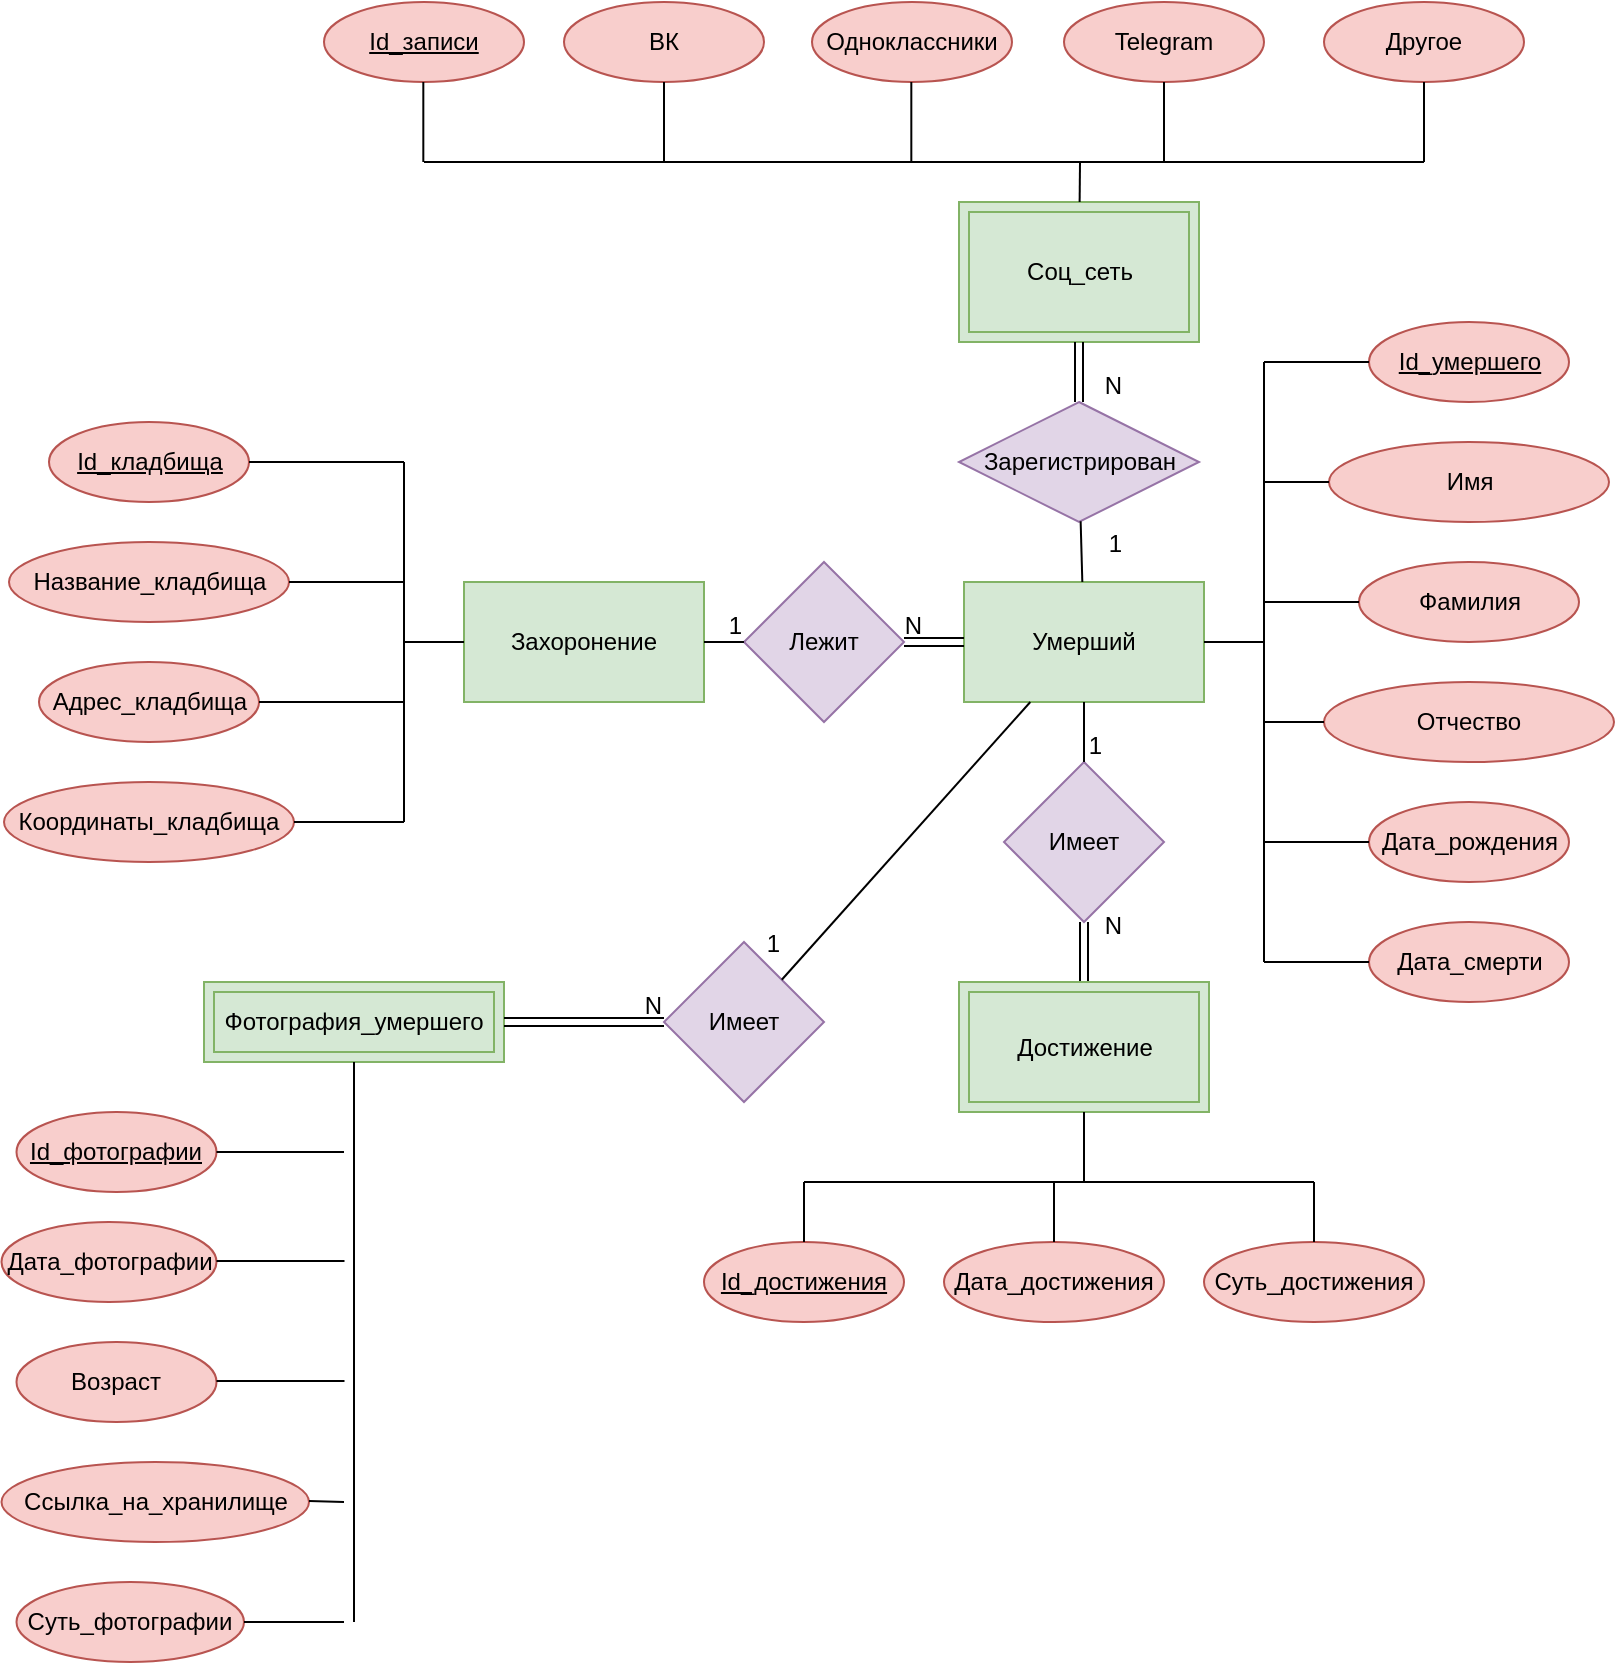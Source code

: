<mxfile version="23.1.7" type="github">
  <diagram id="C5RBs43oDa-KdzZeNtuy" name="Page-1">
    <mxGraphModel dx="1914" dy="1018" grid="1" gridSize="10" guides="1" tooltips="1" connect="1" arrows="1" fold="1" page="1" pageScale="1" pageWidth="827" pageHeight="1169" math="0" shadow="0">
      <root>
        <mxCell id="WIyWlLk6GJQsqaUBKTNV-0" />
        <mxCell id="WIyWlLk6GJQsqaUBKTNV-1" parent="WIyWlLk6GJQsqaUBKTNV-0" />
        <mxCell id="_y8ROTKjc43pW4xKjIb6-0" value="Захоронение" style="rounded=0;whiteSpace=wrap;html=1;fillColor=#d5e8d4;strokeColor=#82b366;" parent="WIyWlLk6GJQsqaUBKTNV-1" vertex="1">
          <mxGeometry x="240" y="400" width="120" height="60" as="geometry" />
        </mxCell>
        <mxCell id="_y8ROTKjc43pW4xKjIb6-1" value="Умерший" style="rounded=0;whiteSpace=wrap;html=1;fillColor=#d5e8d4;strokeColor=#82b366;" parent="WIyWlLk6GJQsqaUBKTNV-1" vertex="1">
          <mxGeometry x="490" y="400" width="120" height="60" as="geometry" />
        </mxCell>
        <mxCell id="_y8ROTKjc43pW4xKjIb6-4" value="Лежит" style="rhombus;whiteSpace=wrap;html=1;fillColor=#e1d5e7;strokeColor=#9673a6;" parent="WIyWlLk6GJQsqaUBKTNV-1" vertex="1">
          <mxGeometry x="380" y="390" width="80" height="80" as="geometry" />
        </mxCell>
        <mxCell id="_y8ROTKjc43pW4xKjIb6-7" value="" style="endArrow=none;html=1;rounded=0;" parent="WIyWlLk6GJQsqaUBKTNV-1" source="_y8ROTKjc43pW4xKjIb6-0" target="_y8ROTKjc43pW4xKjIb6-4" edge="1">
          <mxGeometry relative="1" as="geometry">
            <mxPoint x="340" y="370" as="sourcePoint" />
            <mxPoint x="500" y="370" as="targetPoint" />
          </mxGeometry>
        </mxCell>
        <mxCell id="_y8ROTKjc43pW4xKjIb6-8" value="1" style="resizable=0;html=1;whiteSpace=wrap;align=right;verticalAlign=bottom;" parent="_y8ROTKjc43pW4xKjIb6-7" connectable="0" vertex="1">
          <mxGeometry x="1" relative="1" as="geometry" />
        </mxCell>
        <mxCell id="_y8ROTKjc43pW4xKjIb6-9" value="" style="shape=link;html=1;rounded=0;" parent="WIyWlLk6GJQsqaUBKTNV-1" source="_y8ROTKjc43pW4xKjIb6-1" target="_y8ROTKjc43pW4xKjIb6-4" edge="1">
          <mxGeometry relative="1" as="geometry">
            <mxPoint x="440" y="580" as="sourcePoint" />
            <mxPoint x="600" y="580" as="targetPoint" />
          </mxGeometry>
        </mxCell>
        <mxCell id="_y8ROTKjc43pW4xKjIb6-10" value="N" style="resizable=0;html=1;whiteSpace=wrap;align=right;verticalAlign=bottom;" parent="_y8ROTKjc43pW4xKjIb6-9" connectable="0" vertex="1">
          <mxGeometry x="1" relative="1" as="geometry">
            <mxPoint x="10" as="offset" />
          </mxGeometry>
        </mxCell>
        <mxCell id="_y8ROTKjc43pW4xKjIb6-11" value="Имеет" style="rhombus;whiteSpace=wrap;html=1;fillColor=#e1d5e7;strokeColor=#9673a6;" parent="WIyWlLk6GJQsqaUBKTNV-1" vertex="1">
          <mxGeometry x="510" y="490" width="80" height="80" as="geometry" />
        </mxCell>
        <mxCell id="_y8ROTKjc43pW4xKjIb6-12" value="" style="endArrow=none;html=1;rounded=0;" parent="WIyWlLk6GJQsqaUBKTNV-1" source="_y8ROTKjc43pW4xKjIb6-1" target="_y8ROTKjc43pW4xKjIb6-11" edge="1">
          <mxGeometry relative="1" as="geometry">
            <mxPoint x="440" y="580" as="sourcePoint" />
            <mxPoint x="600" y="580" as="targetPoint" />
          </mxGeometry>
        </mxCell>
        <mxCell id="_y8ROTKjc43pW4xKjIb6-13" value="1" style="resizable=0;html=1;whiteSpace=wrap;align=right;verticalAlign=bottom;" parent="_y8ROTKjc43pW4xKjIb6-12" connectable="0" vertex="1">
          <mxGeometry x="1" relative="1" as="geometry">
            <mxPoint x="10" as="offset" />
          </mxGeometry>
        </mxCell>
        <mxCell id="_y8ROTKjc43pW4xKjIb6-14" value="" style="shape=link;html=1;rounded=0;" parent="WIyWlLk6GJQsqaUBKTNV-1" source="_y8ROTKjc43pW4xKjIb6-19" target="_y8ROTKjc43pW4xKjIb6-11" edge="1">
          <mxGeometry relative="1" as="geometry">
            <mxPoint x="710" y="610" as="sourcePoint" />
            <mxPoint x="540" y="550" as="targetPoint" />
          </mxGeometry>
        </mxCell>
        <mxCell id="_y8ROTKjc43pW4xKjIb6-15" value="N" style="resizable=0;html=1;whiteSpace=wrap;align=right;verticalAlign=bottom;" parent="_y8ROTKjc43pW4xKjIb6-14" connectable="0" vertex="1">
          <mxGeometry x="1" relative="1" as="geometry">
            <mxPoint x="20" y="10" as="offset" />
          </mxGeometry>
        </mxCell>
        <mxCell id="_y8ROTKjc43pW4xKjIb6-19" value="Достижение" style="shape=ext;margin=3;double=1;whiteSpace=wrap;html=1;align=center;fillColor=#d5e8d4;strokeColor=#82b366;" parent="WIyWlLk6GJQsqaUBKTNV-1" vertex="1">
          <mxGeometry x="487.5" y="600" width="125" height="65" as="geometry" />
        </mxCell>
        <mxCell id="_y8ROTKjc43pW4xKjIb6-20" value="Соц_сеть" style="shape=ext;margin=3;double=1;whiteSpace=wrap;html=1;align=center;fillColor=#d5e8d4;strokeColor=#82b366;" parent="WIyWlLk6GJQsqaUBKTNV-1" vertex="1">
          <mxGeometry x="487.5" y="210" width="120" height="70" as="geometry" />
        </mxCell>
        <mxCell id="_y8ROTKjc43pW4xKjIb6-21" value="Зарегистрирован" style="shape=rhombus;perimeter=rhombusPerimeter;whiteSpace=wrap;html=1;align=center;fillColor=#e1d5e7;strokeColor=#9673a6;" parent="WIyWlLk6GJQsqaUBKTNV-1" vertex="1">
          <mxGeometry x="487.5" y="310" width="120" height="60" as="geometry" />
        </mxCell>
        <mxCell id="_y8ROTKjc43pW4xKjIb6-22" value="" style="endArrow=none;html=1;rounded=0;" parent="WIyWlLk6GJQsqaUBKTNV-1" source="_y8ROTKjc43pW4xKjIb6-1" target="_y8ROTKjc43pW4xKjIb6-21" edge="1">
          <mxGeometry relative="1" as="geometry">
            <mxPoint x="450" y="470" as="sourcePoint" />
            <mxPoint x="610" y="470" as="targetPoint" />
          </mxGeometry>
        </mxCell>
        <mxCell id="_y8ROTKjc43pW4xKjIb6-23" value="1" style="resizable=0;html=1;whiteSpace=wrap;align=right;verticalAlign=bottom;" parent="_y8ROTKjc43pW4xKjIb6-22" connectable="0" vertex="1">
          <mxGeometry x="1" relative="1" as="geometry">
            <mxPoint x="22" y="20" as="offset" />
          </mxGeometry>
        </mxCell>
        <mxCell id="_y8ROTKjc43pW4xKjIb6-24" value="" style="shape=link;html=1;rounded=0;" parent="WIyWlLk6GJQsqaUBKTNV-1" source="_y8ROTKjc43pW4xKjIb6-20" target="_y8ROTKjc43pW4xKjIb6-21" edge="1">
          <mxGeometry relative="1" as="geometry">
            <mxPoint x="450" y="470" as="sourcePoint" />
            <mxPoint x="610" y="470" as="targetPoint" />
          </mxGeometry>
        </mxCell>
        <mxCell id="_y8ROTKjc43pW4xKjIb6-25" value="N" style="resizable=0;html=1;whiteSpace=wrap;align=right;verticalAlign=bottom;" parent="_y8ROTKjc43pW4xKjIb6-24" connectable="0" vertex="1">
          <mxGeometry x="1" relative="1" as="geometry">
            <mxPoint x="23" as="offset" />
          </mxGeometry>
        </mxCell>
        <mxCell id="UnBQKw01H8IK-S--k93j-0" value="Id_кладбища" style="ellipse;whiteSpace=wrap;html=1;align=center;fontStyle=4;fillColor=#f8cecc;strokeColor=#b85450;" vertex="1" parent="WIyWlLk6GJQsqaUBKTNV-1">
          <mxGeometry x="32.5" y="320" width="100" height="40" as="geometry" />
        </mxCell>
        <mxCell id="UnBQKw01H8IK-S--k93j-1" value="Название_кладбища" style="ellipse;whiteSpace=wrap;html=1;align=center;fillColor=#f8cecc;strokeColor=#b85450;" vertex="1" parent="WIyWlLk6GJQsqaUBKTNV-1">
          <mxGeometry x="12.5" y="380" width="140" height="40" as="geometry" />
        </mxCell>
        <mxCell id="UnBQKw01H8IK-S--k93j-2" value="Адрес_кладбища" style="ellipse;whiteSpace=wrap;html=1;align=center;fillColor=#f8cecc;strokeColor=#b85450;" vertex="1" parent="WIyWlLk6GJQsqaUBKTNV-1">
          <mxGeometry x="27.5" y="440" width="110" height="40" as="geometry" />
        </mxCell>
        <mxCell id="UnBQKw01H8IK-S--k93j-3" value="Координаты_кладбища" style="ellipse;whiteSpace=wrap;html=1;align=center;fillColor=#f8cecc;strokeColor=#b85450;" vertex="1" parent="WIyWlLk6GJQsqaUBKTNV-1">
          <mxGeometry x="10" y="500" width="145" height="40" as="geometry" />
        </mxCell>
        <mxCell id="UnBQKw01H8IK-S--k93j-6" value="" style="endArrow=none;html=1;rounded=0;" edge="1" parent="WIyWlLk6GJQsqaUBKTNV-1" target="_y8ROTKjc43pW4xKjIb6-0">
          <mxGeometry width="50" height="50" relative="1" as="geometry">
            <mxPoint x="210" y="430" as="sourcePoint" />
            <mxPoint x="500" y="430" as="targetPoint" />
          </mxGeometry>
        </mxCell>
        <mxCell id="UnBQKw01H8IK-S--k93j-7" value="" style="endArrow=none;html=1;rounded=0;" edge="1" parent="WIyWlLk6GJQsqaUBKTNV-1">
          <mxGeometry width="50" height="50" relative="1" as="geometry">
            <mxPoint x="210" y="520" as="sourcePoint" />
            <mxPoint x="210" y="340" as="targetPoint" />
          </mxGeometry>
        </mxCell>
        <mxCell id="UnBQKw01H8IK-S--k93j-8" value="" style="endArrow=none;html=1;rounded=0;" edge="1" parent="WIyWlLk6GJQsqaUBKTNV-1" target="UnBQKw01H8IK-S--k93j-0">
          <mxGeometry width="50" height="50" relative="1" as="geometry">
            <mxPoint x="210" y="340" as="sourcePoint" />
            <mxPoint x="500" y="450" as="targetPoint" />
          </mxGeometry>
        </mxCell>
        <mxCell id="UnBQKw01H8IK-S--k93j-9" value="" style="endArrow=none;html=1;rounded=0;" edge="1" parent="WIyWlLk6GJQsqaUBKTNV-1" target="UnBQKw01H8IK-S--k93j-1">
          <mxGeometry width="50" height="50" relative="1" as="geometry">
            <mxPoint x="210" y="400" as="sourcePoint" />
            <mxPoint x="143" y="350" as="targetPoint" />
          </mxGeometry>
        </mxCell>
        <mxCell id="UnBQKw01H8IK-S--k93j-10" value="" style="endArrow=none;html=1;rounded=0;" edge="1" parent="WIyWlLk6GJQsqaUBKTNV-1" target="UnBQKw01H8IK-S--k93j-2">
          <mxGeometry width="50" height="50" relative="1" as="geometry">
            <mxPoint x="210" y="460" as="sourcePoint" />
            <mxPoint x="163" y="410" as="targetPoint" />
          </mxGeometry>
        </mxCell>
        <mxCell id="UnBQKw01H8IK-S--k93j-11" value="" style="endArrow=none;html=1;rounded=0;" edge="1" parent="WIyWlLk6GJQsqaUBKTNV-1" target="UnBQKw01H8IK-S--k93j-3">
          <mxGeometry width="50" height="50" relative="1" as="geometry">
            <mxPoint x="210" y="520" as="sourcePoint" />
            <mxPoint x="173" y="420" as="targetPoint" />
          </mxGeometry>
        </mxCell>
        <mxCell id="UnBQKw01H8IK-S--k93j-12" value="Id_умершего" style="ellipse;whiteSpace=wrap;html=1;align=center;fontStyle=4;fillColor=#f8cecc;strokeColor=#b85450;" vertex="1" parent="WIyWlLk6GJQsqaUBKTNV-1">
          <mxGeometry x="692.5" y="270" width="100" height="40" as="geometry" />
        </mxCell>
        <mxCell id="UnBQKw01H8IK-S--k93j-13" value="Имя" style="ellipse;whiteSpace=wrap;html=1;align=center;fillColor=#f8cecc;strokeColor=#b85450;" vertex="1" parent="WIyWlLk6GJQsqaUBKTNV-1">
          <mxGeometry x="672.5" y="330" width="140" height="40" as="geometry" />
        </mxCell>
        <mxCell id="UnBQKw01H8IK-S--k93j-14" value="Фамилия" style="ellipse;whiteSpace=wrap;html=1;align=center;fillColor=#f8cecc;strokeColor=#b85450;" vertex="1" parent="WIyWlLk6GJQsqaUBKTNV-1">
          <mxGeometry x="687.5" y="390" width="110" height="40" as="geometry" />
        </mxCell>
        <mxCell id="UnBQKw01H8IK-S--k93j-15" value="Отчество" style="ellipse;whiteSpace=wrap;html=1;align=center;fillColor=#f8cecc;strokeColor=#b85450;" vertex="1" parent="WIyWlLk6GJQsqaUBKTNV-1">
          <mxGeometry x="670" y="450" width="145" height="40" as="geometry" />
        </mxCell>
        <mxCell id="UnBQKw01H8IK-S--k93j-16" value="Дата_рождения" style="ellipse;whiteSpace=wrap;html=1;align=center;fillColor=#f8cecc;strokeColor=#b85450;" vertex="1" parent="WIyWlLk6GJQsqaUBKTNV-1">
          <mxGeometry x="692.5" y="510" width="100" height="40" as="geometry" />
        </mxCell>
        <mxCell id="UnBQKw01H8IK-S--k93j-17" value="Дата_смерти" style="ellipse;whiteSpace=wrap;html=1;align=center;fillColor=#f8cecc;strokeColor=#b85450;" vertex="1" parent="WIyWlLk6GJQsqaUBKTNV-1">
          <mxGeometry x="692.5" y="570" width="100" height="40" as="geometry" />
        </mxCell>
        <mxCell id="UnBQKw01H8IK-S--k93j-19" value="" style="endArrow=none;html=1;rounded=0;" edge="1" parent="WIyWlLk6GJQsqaUBKTNV-1" source="_y8ROTKjc43pW4xKjIb6-1">
          <mxGeometry relative="1" as="geometry">
            <mxPoint x="410" y="400" as="sourcePoint" />
            <mxPoint x="640" y="430" as="targetPoint" />
          </mxGeometry>
        </mxCell>
        <mxCell id="UnBQKw01H8IK-S--k93j-21" value="" style="endArrow=none;html=1;rounded=0;" edge="1" parent="WIyWlLk6GJQsqaUBKTNV-1">
          <mxGeometry relative="1" as="geometry">
            <mxPoint x="640" y="290" as="sourcePoint" />
            <mxPoint x="640" y="590" as="targetPoint" />
          </mxGeometry>
        </mxCell>
        <mxCell id="UnBQKw01H8IK-S--k93j-22" value="" style="endArrow=none;html=1;rounded=0;" edge="1" parent="WIyWlLk6GJQsqaUBKTNV-1" target="UnBQKw01H8IK-S--k93j-12">
          <mxGeometry relative="1" as="geometry">
            <mxPoint x="640" y="290" as="sourcePoint" />
            <mxPoint x="570" y="400" as="targetPoint" />
          </mxGeometry>
        </mxCell>
        <mxCell id="UnBQKw01H8IK-S--k93j-23" value="" style="endArrow=none;html=1;rounded=0;" edge="1" parent="WIyWlLk6GJQsqaUBKTNV-1" target="UnBQKw01H8IK-S--k93j-13">
          <mxGeometry relative="1" as="geometry">
            <mxPoint x="640" y="350" as="sourcePoint" />
            <mxPoint x="692.5" y="349.5" as="targetPoint" />
          </mxGeometry>
        </mxCell>
        <mxCell id="UnBQKw01H8IK-S--k93j-24" value="" style="endArrow=none;html=1;rounded=0;" edge="1" parent="WIyWlLk6GJQsqaUBKTNV-1" target="UnBQKw01H8IK-S--k93j-14">
          <mxGeometry relative="1" as="geometry">
            <mxPoint x="640" y="410" as="sourcePoint" />
            <mxPoint x="692.5" y="409.5" as="targetPoint" />
          </mxGeometry>
        </mxCell>
        <mxCell id="UnBQKw01H8IK-S--k93j-25" value="" style="endArrow=none;html=1;rounded=0;" edge="1" parent="WIyWlLk6GJQsqaUBKTNV-1" target="UnBQKw01H8IK-S--k93j-15">
          <mxGeometry relative="1" as="geometry">
            <mxPoint x="640" y="470" as="sourcePoint" />
            <mxPoint x="698" y="420" as="targetPoint" />
          </mxGeometry>
        </mxCell>
        <mxCell id="UnBQKw01H8IK-S--k93j-26" value="" style="endArrow=none;html=1;rounded=0;" edge="1" parent="WIyWlLk6GJQsqaUBKTNV-1" target="UnBQKw01H8IK-S--k93j-16">
          <mxGeometry relative="1" as="geometry">
            <mxPoint x="640" y="530" as="sourcePoint" />
            <mxPoint x="708" y="430" as="targetPoint" />
          </mxGeometry>
        </mxCell>
        <mxCell id="UnBQKw01H8IK-S--k93j-27" value="" style="endArrow=none;html=1;rounded=0;" edge="1" parent="WIyWlLk6GJQsqaUBKTNV-1" target="UnBQKw01H8IK-S--k93j-17">
          <mxGeometry relative="1" as="geometry">
            <mxPoint x="640" y="590" as="sourcePoint" />
            <mxPoint x="718" y="440" as="targetPoint" />
          </mxGeometry>
        </mxCell>
        <mxCell id="UnBQKw01H8IK-S--k93j-28" value="Id_записи" style="ellipse;whiteSpace=wrap;html=1;align=center;fontStyle=4;fillColor=#f8cecc;strokeColor=#b85450;" vertex="1" parent="WIyWlLk6GJQsqaUBKTNV-1">
          <mxGeometry x="170" y="110" width="100" height="40" as="geometry" />
        </mxCell>
        <mxCell id="UnBQKw01H8IK-S--k93j-29" value="ВК" style="ellipse;whiteSpace=wrap;html=1;align=center;fillColor=#f8cecc;strokeColor=#b85450;" vertex="1" parent="WIyWlLk6GJQsqaUBKTNV-1">
          <mxGeometry x="290" y="110" width="100" height="40" as="geometry" />
        </mxCell>
        <mxCell id="UnBQKw01H8IK-S--k93j-30" value="Одноклассники" style="ellipse;whiteSpace=wrap;html=1;align=center;fillColor=#f8cecc;strokeColor=#b85450;" vertex="1" parent="WIyWlLk6GJQsqaUBKTNV-1">
          <mxGeometry x="414" y="110" width="100" height="40" as="geometry" />
        </mxCell>
        <mxCell id="UnBQKw01H8IK-S--k93j-31" value="Telegram" style="ellipse;whiteSpace=wrap;html=1;align=center;fillColor=#f8cecc;strokeColor=#b85450;" vertex="1" parent="WIyWlLk6GJQsqaUBKTNV-1">
          <mxGeometry x="540" y="110" width="100" height="40" as="geometry" />
        </mxCell>
        <mxCell id="UnBQKw01H8IK-S--k93j-32" value="Другое" style="ellipse;whiteSpace=wrap;html=1;align=center;fillColor=#f8cecc;strokeColor=#b85450;" vertex="1" parent="WIyWlLk6GJQsqaUBKTNV-1">
          <mxGeometry x="670" y="110" width="100" height="40" as="geometry" />
        </mxCell>
        <mxCell id="UnBQKw01H8IK-S--k93j-33" value="Id_достижения" style="ellipse;whiteSpace=wrap;html=1;align=center;fontStyle=4;fillColor=#f8cecc;strokeColor=#b85450;" vertex="1" parent="WIyWlLk6GJQsqaUBKTNV-1">
          <mxGeometry x="360" y="730" width="100" height="40" as="geometry" />
        </mxCell>
        <mxCell id="UnBQKw01H8IK-S--k93j-34" value="Дата_достижения" style="ellipse;whiteSpace=wrap;html=1;align=center;fillColor=#f8cecc;strokeColor=#b85450;" vertex="1" parent="WIyWlLk6GJQsqaUBKTNV-1">
          <mxGeometry x="480" y="730" width="110" height="40" as="geometry" />
        </mxCell>
        <mxCell id="UnBQKw01H8IK-S--k93j-35" value="Суть_достижения" style="ellipse;whiteSpace=wrap;html=1;align=center;fillColor=#f8cecc;strokeColor=#b85450;" vertex="1" parent="WIyWlLk6GJQsqaUBKTNV-1">
          <mxGeometry x="610" y="730" width="110" height="40" as="geometry" />
        </mxCell>
        <mxCell id="UnBQKw01H8IK-S--k93j-42" value="" style="endArrow=none;html=1;rounded=0;" edge="1" parent="WIyWlLk6GJQsqaUBKTNV-1">
          <mxGeometry relative="1" as="geometry">
            <mxPoint x="410" y="700" as="sourcePoint" />
            <mxPoint x="665" y="700" as="targetPoint" />
          </mxGeometry>
        </mxCell>
        <mxCell id="UnBQKw01H8IK-S--k93j-44" value="" style="endArrow=none;html=1;rounded=0;" edge="1" parent="WIyWlLk6GJQsqaUBKTNV-1" source="_y8ROTKjc43pW4xKjIb6-19">
          <mxGeometry width="50" height="50" relative="1" as="geometry">
            <mxPoint x="470" y="550" as="sourcePoint" />
            <mxPoint x="550" y="700" as="targetPoint" />
          </mxGeometry>
        </mxCell>
        <mxCell id="UnBQKw01H8IK-S--k93j-45" value="" style="endArrow=none;html=1;rounded=0;" edge="1" parent="WIyWlLk6GJQsqaUBKTNV-1" target="UnBQKw01H8IK-S--k93j-35">
          <mxGeometry width="50" height="50" relative="1" as="geometry">
            <mxPoint x="665" y="700" as="sourcePoint" />
            <mxPoint x="520" y="500" as="targetPoint" />
          </mxGeometry>
        </mxCell>
        <mxCell id="UnBQKw01H8IK-S--k93j-46" value="" style="endArrow=none;html=1;rounded=0;" edge="1" parent="WIyWlLk6GJQsqaUBKTNV-1" target="UnBQKw01H8IK-S--k93j-34">
          <mxGeometry width="50" height="50" relative="1" as="geometry">
            <mxPoint x="535" y="700" as="sourcePoint" />
            <mxPoint x="520" y="500" as="targetPoint" />
          </mxGeometry>
        </mxCell>
        <mxCell id="UnBQKw01H8IK-S--k93j-47" value="" style="endArrow=none;html=1;rounded=0;" edge="1" parent="WIyWlLk6GJQsqaUBKTNV-1" source="UnBQKw01H8IK-S--k93j-33">
          <mxGeometry width="50" height="50" relative="1" as="geometry">
            <mxPoint x="470" y="550" as="sourcePoint" />
            <mxPoint x="410" y="700" as="targetPoint" />
          </mxGeometry>
        </mxCell>
        <mxCell id="UnBQKw01H8IK-S--k93j-48" value="Фотография_умершего" style="shape=ext;margin=3;double=1;whiteSpace=wrap;html=1;align=center;fillColor=#d5e8d4;strokeColor=#82b366;" vertex="1" parent="WIyWlLk6GJQsqaUBKTNV-1">
          <mxGeometry x="110" y="600" width="150" height="40" as="geometry" />
        </mxCell>
        <mxCell id="UnBQKw01H8IK-S--k93j-49" value="Id_фотографии" style="ellipse;whiteSpace=wrap;html=1;align=center;fontStyle=4;fillColor=#f8cecc;strokeColor=#b85450;" vertex="1" parent="WIyWlLk6GJQsqaUBKTNV-1">
          <mxGeometry x="16.25" y="665" width="100" height="40" as="geometry" />
        </mxCell>
        <mxCell id="UnBQKw01H8IK-S--k93j-50" value="Дата_фотографии" style="ellipse;whiteSpace=wrap;html=1;align=center;fillColor=#f8cecc;strokeColor=#b85450;" vertex="1" parent="WIyWlLk6GJQsqaUBKTNV-1">
          <mxGeometry x="8.75" y="720" width="107.5" height="40" as="geometry" />
        </mxCell>
        <mxCell id="UnBQKw01H8IK-S--k93j-51" value="Возраст" style="ellipse;whiteSpace=wrap;html=1;align=center;fillColor=#f8cecc;strokeColor=#b85450;" vertex="1" parent="WIyWlLk6GJQsqaUBKTNV-1">
          <mxGeometry x="16.25" y="780" width="100" height="40" as="geometry" />
        </mxCell>
        <mxCell id="UnBQKw01H8IK-S--k93j-52" value="Ссылка_на_хранилище" style="ellipse;whiteSpace=wrap;html=1;align=center;fillColor=#f8cecc;strokeColor=#b85450;" vertex="1" parent="WIyWlLk6GJQsqaUBKTNV-1">
          <mxGeometry x="8.75" y="840" width="153.75" height="40" as="geometry" />
        </mxCell>
        <mxCell id="UnBQKw01H8IK-S--k93j-53" value="" style="endArrow=none;html=1;rounded=0;" edge="1" parent="WIyWlLk6GJQsqaUBKTNV-1" target="UnBQKw01H8IK-S--k93j-48">
          <mxGeometry width="50" height="50" relative="1" as="geometry">
            <mxPoint x="185" y="920" as="sourcePoint" />
            <mxPoint x="270" y="810" as="targetPoint" />
          </mxGeometry>
        </mxCell>
        <mxCell id="UnBQKw01H8IK-S--k93j-58" value="" style="endArrow=none;html=1;rounded=0;" edge="1" parent="WIyWlLk6GJQsqaUBKTNV-1" source="UnBQKw01H8IK-S--k93j-49">
          <mxGeometry width="50" height="50" relative="1" as="geometry">
            <mxPoint x="470" y="550" as="sourcePoint" />
            <mxPoint x="180" y="685" as="targetPoint" />
          </mxGeometry>
        </mxCell>
        <mxCell id="UnBQKw01H8IK-S--k93j-59" value="" style="endArrow=none;html=1;rounded=0;" edge="1" parent="WIyWlLk6GJQsqaUBKTNV-1">
          <mxGeometry width="50" height="50" relative="1" as="geometry">
            <mxPoint x="116.25" y="739.5" as="sourcePoint" />
            <mxPoint x="180.25" y="739.5" as="targetPoint" />
          </mxGeometry>
        </mxCell>
        <mxCell id="UnBQKw01H8IK-S--k93j-60" value="" style="endArrow=none;html=1;rounded=0;" edge="1" parent="WIyWlLk6GJQsqaUBKTNV-1">
          <mxGeometry width="50" height="50" relative="1" as="geometry">
            <mxPoint x="116.25" y="799.5" as="sourcePoint" />
            <mxPoint x="180.25" y="799.5" as="targetPoint" />
          </mxGeometry>
        </mxCell>
        <mxCell id="UnBQKw01H8IK-S--k93j-61" value="" style="endArrow=none;html=1;rounded=0;" edge="1" parent="WIyWlLk6GJQsqaUBKTNV-1">
          <mxGeometry width="50" height="50" relative="1" as="geometry">
            <mxPoint x="162.5" y="859.5" as="sourcePoint" />
            <mxPoint x="180" y="860" as="targetPoint" />
          </mxGeometry>
        </mxCell>
        <mxCell id="UnBQKw01H8IK-S--k93j-62" value="Суть_фотографии" style="ellipse;whiteSpace=wrap;html=1;align=center;fillColor=#f8cecc;strokeColor=#b85450;" vertex="1" parent="WIyWlLk6GJQsqaUBKTNV-1">
          <mxGeometry x="16.25" y="900" width="113.75" height="40" as="geometry" />
        </mxCell>
        <mxCell id="UnBQKw01H8IK-S--k93j-63" value="" style="endArrow=none;html=1;rounded=0;" edge="1" parent="WIyWlLk6GJQsqaUBKTNV-1" source="UnBQKw01H8IK-S--k93j-62">
          <mxGeometry width="50" height="50" relative="1" as="geometry">
            <mxPoint x="470" y="550" as="sourcePoint" />
            <mxPoint x="180" y="920" as="targetPoint" />
          </mxGeometry>
        </mxCell>
        <mxCell id="UnBQKw01H8IK-S--k93j-64" value="Имеет" style="rhombus;whiteSpace=wrap;html=1;fillColor=#e1d5e7;strokeColor=#9673a6;" vertex="1" parent="WIyWlLk6GJQsqaUBKTNV-1">
          <mxGeometry x="340" y="580" width="80" height="80" as="geometry" />
        </mxCell>
        <mxCell id="UnBQKw01H8IK-S--k93j-65" value="" style="endArrow=none;html=1;rounded=0;" edge="1" parent="WIyWlLk6GJQsqaUBKTNV-1" target="UnBQKw01H8IK-S--k93j-64" source="_y8ROTKjc43pW4xKjIb6-1">
          <mxGeometry relative="1" as="geometry">
            <mxPoint x="505.714" y="510" as="sourcePoint" />
            <mxPoint x="430" y="670" as="targetPoint" />
          </mxGeometry>
        </mxCell>
        <mxCell id="UnBQKw01H8IK-S--k93j-66" value="1" style="resizable=0;html=1;whiteSpace=wrap;align=right;verticalAlign=bottom;" connectable="0" vertex="1" parent="UnBQKw01H8IK-S--k93j-65">
          <mxGeometry x="1" relative="1" as="geometry">
            <mxPoint x="1" y="-9" as="offset" />
          </mxGeometry>
        </mxCell>
        <mxCell id="UnBQKw01H8IK-S--k93j-67" value="" style="shape=link;html=1;rounded=0;" edge="1" parent="WIyWlLk6GJQsqaUBKTNV-1" target="UnBQKw01H8IK-S--k93j-64" source="UnBQKw01H8IK-S--k93j-48">
          <mxGeometry relative="1" as="geometry">
            <mxPoint x="260" y="616.923" as="sourcePoint" />
            <mxPoint x="370" y="640" as="targetPoint" />
          </mxGeometry>
        </mxCell>
        <mxCell id="UnBQKw01H8IK-S--k93j-68" value="N" style="resizable=0;html=1;whiteSpace=wrap;align=right;verticalAlign=bottom;" connectable="0" vertex="1" parent="UnBQKw01H8IK-S--k93j-67">
          <mxGeometry x="1" relative="1" as="geometry">
            <mxPoint as="offset" />
          </mxGeometry>
        </mxCell>
        <mxCell id="UnBQKw01H8IK-S--k93j-69" value="" style="endArrow=none;html=1;rounded=0;" edge="1" parent="WIyWlLk6GJQsqaUBKTNV-1" target="_y8ROTKjc43pW4xKjIb6-20">
          <mxGeometry width="50" height="50" relative="1" as="geometry">
            <mxPoint x="548" y="190" as="sourcePoint" />
            <mxPoint x="520" y="480" as="targetPoint" />
          </mxGeometry>
        </mxCell>
        <mxCell id="UnBQKw01H8IK-S--k93j-70" value="" style="endArrow=none;html=1;rounded=0;" edge="1" parent="WIyWlLk6GJQsqaUBKTNV-1">
          <mxGeometry width="50" height="50" relative="1" as="geometry">
            <mxPoint x="220" y="190" as="sourcePoint" />
            <mxPoint x="720" y="190" as="targetPoint" />
          </mxGeometry>
        </mxCell>
        <mxCell id="UnBQKw01H8IK-S--k93j-71" value="" style="endArrow=none;html=1;rounded=0;" edge="1" parent="WIyWlLk6GJQsqaUBKTNV-1" source="UnBQKw01H8IK-S--k93j-32">
          <mxGeometry width="50" height="50" relative="1" as="geometry">
            <mxPoint x="470" y="530" as="sourcePoint" />
            <mxPoint x="720" y="190" as="targetPoint" />
          </mxGeometry>
        </mxCell>
        <mxCell id="UnBQKw01H8IK-S--k93j-72" value="" style="endArrow=none;html=1;rounded=0;" edge="1" parent="WIyWlLk6GJQsqaUBKTNV-1">
          <mxGeometry width="50" height="50" relative="1" as="geometry">
            <mxPoint x="590" y="150" as="sourcePoint" />
            <mxPoint x="590" y="190" as="targetPoint" />
          </mxGeometry>
        </mxCell>
        <mxCell id="UnBQKw01H8IK-S--k93j-73" value="" style="endArrow=none;html=1;rounded=0;" edge="1" parent="WIyWlLk6GJQsqaUBKTNV-1">
          <mxGeometry width="50" height="50" relative="1" as="geometry">
            <mxPoint x="463.66" y="150" as="sourcePoint" />
            <mxPoint x="463.66" y="190" as="targetPoint" />
          </mxGeometry>
        </mxCell>
        <mxCell id="UnBQKw01H8IK-S--k93j-74" value="" style="endArrow=none;html=1;rounded=0;" edge="1" parent="WIyWlLk6GJQsqaUBKTNV-1">
          <mxGeometry width="50" height="50" relative="1" as="geometry">
            <mxPoint x="340" y="150" as="sourcePoint" />
            <mxPoint x="340" y="190" as="targetPoint" />
          </mxGeometry>
        </mxCell>
        <mxCell id="UnBQKw01H8IK-S--k93j-75" value="" style="endArrow=none;html=1;rounded=0;" edge="1" parent="WIyWlLk6GJQsqaUBKTNV-1">
          <mxGeometry width="50" height="50" relative="1" as="geometry">
            <mxPoint x="219.66" y="150" as="sourcePoint" />
            <mxPoint x="219.66" y="190" as="targetPoint" />
          </mxGeometry>
        </mxCell>
      </root>
    </mxGraphModel>
  </diagram>
</mxfile>
